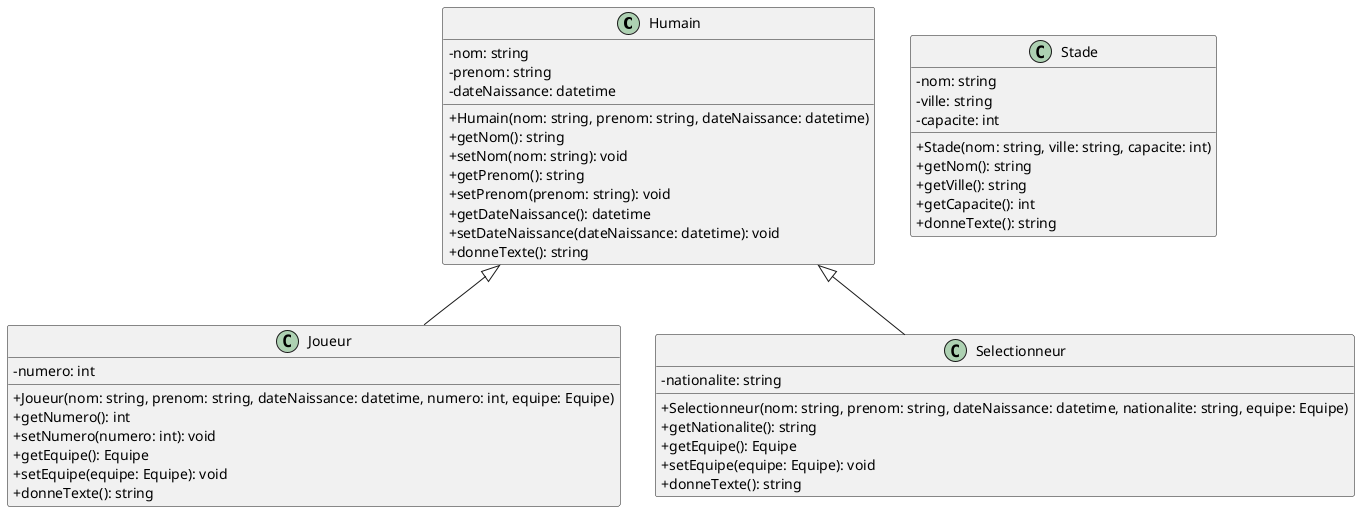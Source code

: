 @startuml
skinparam classAttributeIconSize 0
class Humain {
 -nom: string
    -prenom: string
    -dateNaissance: datetime
    +Humain(nom: string, prenom: string, dateNaissance: datetime)
    +getNom(): string
    +setNom(nom: string): void
    +getPrenom(): string
    +setPrenom(prenom: string): void
    +getDateNaissance(): datetime
    +setDateNaissance(dateNaissance: datetime): void
    +donneTexte(): string
}
class Stade{
    -nom: string
    -ville: string
    -capacite: int
    +Stade(nom: string, ville: string, capacite: int)
    +getNom(): string
    +getVille(): string
    +getCapacite(): int
    +donneTexte(): string
}

Humain <|-- Joueur
class Joueur{
    -numero: int
    +Joueur(nom: string, prenom: string, dateNaissance: datetime, numero: int, equipe: Equipe)
    +getNumero(): int
    +setNumero(numero: int): void
    +getEquipe(): Equipe
    +setEquipe(equipe: Equipe): void
    +donneTexte(): string
}

Humain <|-- Selectionneur
class Selectionneur{
    -nationalite: string
    +Selectionneur(nom: string, prenom: string, dateNaissance: datetime, nationalite: string, equipe: Equipe)
    +getNationalite(): string
    +getEquipe(): Equipe
    +setEquipe(equipe: Equipe): void
    +donneTexte(): string
}
@enduml